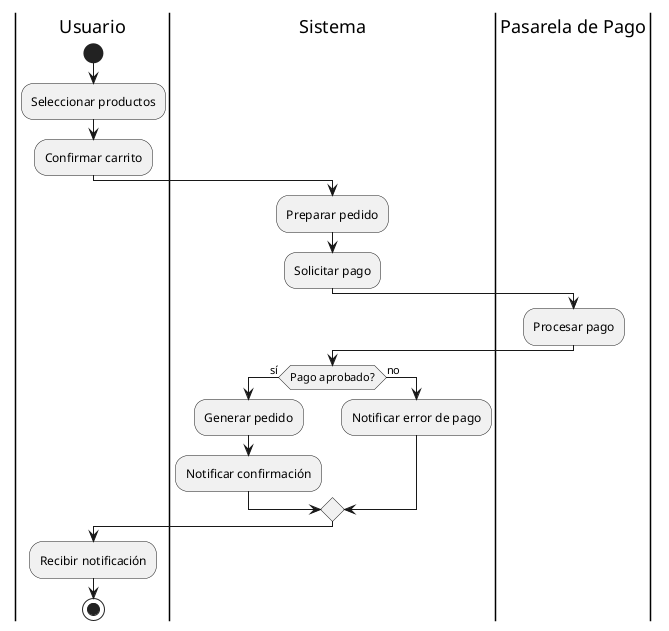 @startuml
|Usuario|
start
:Seleccionar productos;
:Confirmar carrito;

|Sistema|
:Preparar pedido;
:Solicitar pago;

|Pasarela de Pago|
:Procesar pago;

|Sistema|
if (Pago aprobado?) then (sí)
  :Generar pedido;
  :Notificar confirmación;
else (no)
  :Notificar error de pago;
endif

|Usuario|
:Recibir notificación;
stop
@enduml
